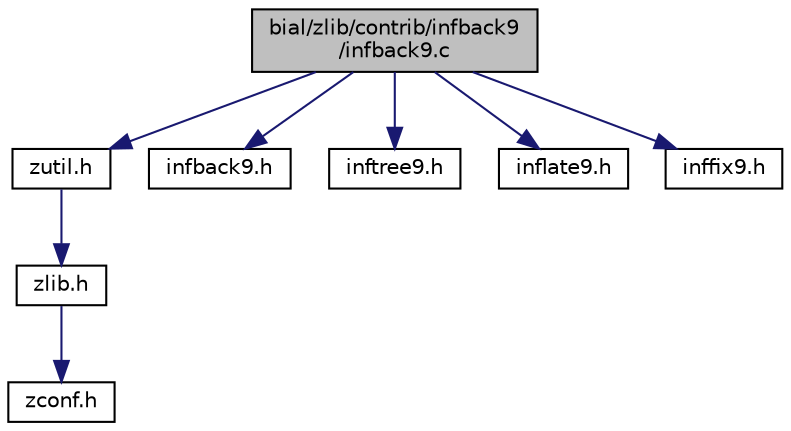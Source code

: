 digraph "bial/zlib/contrib/infback9/infback9.c"
{
  edge [fontname="Helvetica",fontsize="10",labelfontname="Helvetica",labelfontsize="10"];
  node [fontname="Helvetica",fontsize="10",shape=record];
  Node1 [label="bial/zlib/contrib/infback9\l/infback9.c",height=0.2,width=0.4,color="black", fillcolor="grey75", style="filled", fontcolor="black"];
  Node1 -> Node2 [color="midnightblue",fontsize="10",style="solid",fontname="Helvetica"];
  Node2 [label="zutil.h",height=0.2,width=0.4,color="black", fillcolor="white", style="filled",URL="$zutil_8h.html"];
  Node2 -> Node3 [color="midnightblue",fontsize="10",style="solid",fontname="Helvetica"];
  Node3 [label="zlib.h",height=0.2,width=0.4,color="black", fillcolor="white", style="filled",URL="$zlib_8h.html"];
  Node3 -> Node4 [color="midnightblue",fontsize="10",style="solid",fontname="Helvetica"];
  Node4 [label="zconf.h",height=0.2,width=0.4,color="black", fillcolor="white", style="filled",URL="$zconf_8h.html"];
  Node1 -> Node5 [color="midnightblue",fontsize="10",style="solid",fontname="Helvetica"];
  Node5 [label="infback9.h",height=0.2,width=0.4,color="black", fillcolor="white", style="filled",URL="$infback9_8h.html"];
  Node1 -> Node6 [color="midnightblue",fontsize="10",style="solid",fontname="Helvetica"];
  Node6 [label="inftree9.h",height=0.2,width=0.4,color="black", fillcolor="white", style="filled",URL="$inftree9_8h.html"];
  Node1 -> Node7 [color="midnightblue",fontsize="10",style="solid",fontname="Helvetica"];
  Node7 [label="inflate9.h",height=0.2,width=0.4,color="black", fillcolor="white", style="filled",URL="$inflate9_8h.html"];
  Node1 -> Node8 [color="midnightblue",fontsize="10",style="solid",fontname="Helvetica"];
  Node8 [label="inffix9.h",height=0.2,width=0.4,color="black", fillcolor="white", style="filled",URL="$inffix9_8h.html"];
}
